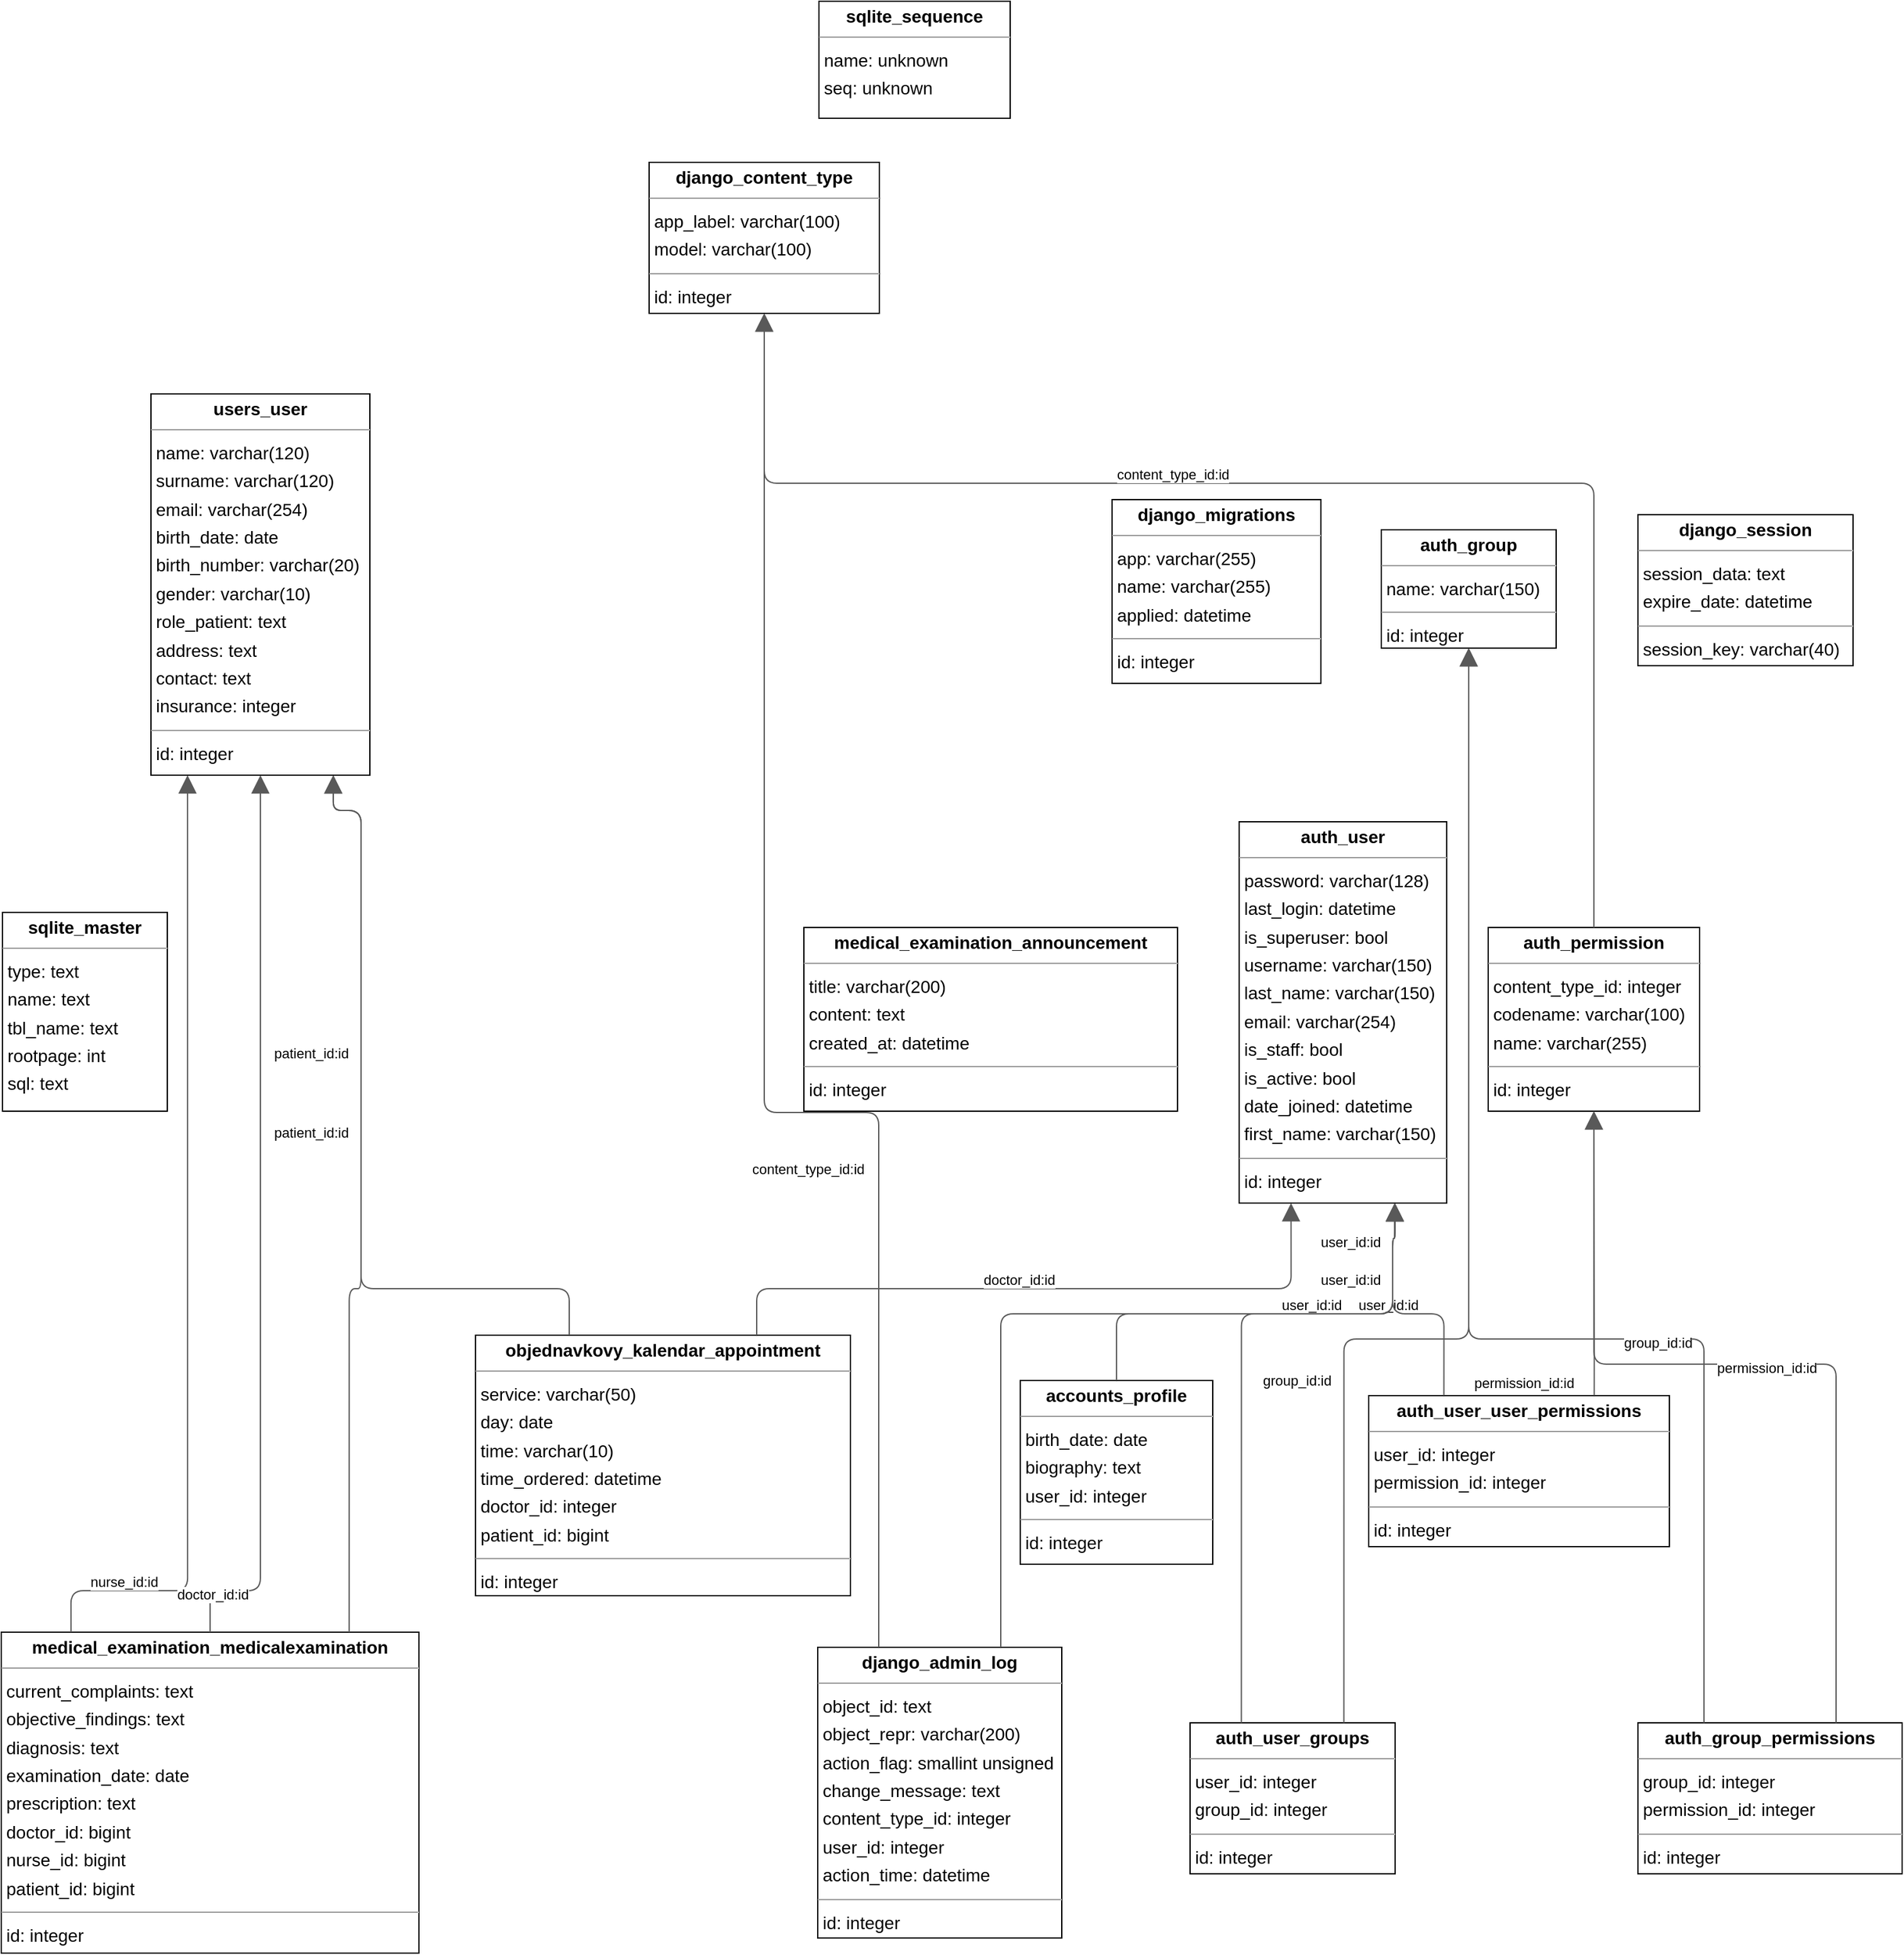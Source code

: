 <mxGraphModel dx="0" dy="0" grid="1" gridSize="10" guides="1" tooltips="1" connect="1" arrows="1" fold="1" page="0" pageScale="1" background="none" math="0" shadow="0">
  <root>
    <mxCell id="0" />
    <mxCell id="1" parent="0" />
    <mxCell id="node3" parent="1" vertex="1" value="&lt;p style=&quot;margin:0px;margin-top:4px;text-align:center;&quot;&gt;&lt;b&gt;accounts_profile&lt;/b&gt;&lt;/p&gt;&lt;hr size=&quot;1&quot;/&gt;&lt;p style=&quot;margin:0 0 0 4px;line-height:1.6;&quot;&gt; birth_date: date&lt;br/&gt; biography: text&lt;br/&gt; user_id: integer&lt;/p&gt;&lt;hr size=&quot;1&quot;/&gt;&lt;p style=&quot;margin:0 0 0 4px;line-height:1.6;&quot;&gt; id: integer&lt;/p&gt;" style="verticalAlign=top;align=left;overflow=fill;fontSize=14;fontFamily=Helvetica;html=1;rounded=0;shadow=0;comic=0;labelBackgroundColor=none;strokeWidth=1;">
      <mxGeometry x="644" y="944" width="153" height="146" as="geometry" />
    </mxCell>
    <mxCell id="node16" parent="1" vertex="1" value="&lt;p style=&quot;margin:0px;margin-top:4px;text-align:center;&quot;&gt;&lt;b&gt;auth_group&lt;/b&gt;&lt;/p&gt;&lt;hr size=&quot;1&quot;/&gt;&lt;p style=&quot;margin:0 0 0 4px;line-height:1.6;&quot;&gt; name: varchar(150)&lt;/p&gt;&lt;hr size=&quot;1&quot;/&gt;&lt;p style=&quot;margin:0 0 0 4px;line-height:1.6;&quot;&gt; id: integer&lt;/p&gt;" style="verticalAlign=top;align=left;overflow=fill;fontSize=14;fontFamily=Helvetica;html=1;rounded=0;shadow=0;comic=0;labelBackgroundColor=none;strokeWidth=1;">
      <mxGeometry x="931" y="268" width="139" height="94" as="geometry" />
    </mxCell>
    <mxCell id="node5" parent="1" vertex="1" value="&lt;p style=&quot;margin:0px;margin-top:4px;text-align:center;&quot;&gt;&lt;b&gt;auth_group_permissions&lt;/b&gt;&lt;/p&gt;&lt;hr size=&quot;1&quot;/&gt;&lt;p style=&quot;margin:0 0 0 4px;line-height:1.6;&quot;&gt; group_id: integer&lt;br/&gt; permission_id: integer&lt;/p&gt;&lt;hr size=&quot;1&quot;/&gt;&lt;p style=&quot;margin:0 0 0 4px;line-height:1.6;&quot;&gt; id: integer&lt;/p&gt;" style="verticalAlign=top;align=left;overflow=fill;fontSize=14;fontFamily=Helvetica;html=1;rounded=0;shadow=0;comic=0;labelBackgroundColor=none;strokeWidth=1;">
      <mxGeometry x="1135" y="1216" width="210" height="120" as="geometry" />
    </mxCell>
    <mxCell id="node8" parent="1" vertex="1" value="&lt;p style=&quot;margin:0px;margin-top:4px;text-align:center;&quot;&gt;&lt;b&gt;auth_permission&lt;/b&gt;&lt;/p&gt;&lt;hr size=&quot;1&quot;/&gt;&lt;p style=&quot;margin:0 0 0 4px;line-height:1.6;&quot;&gt; content_type_id: integer&lt;br/&gt; codename: varchar(100)&lt;br/&gt; name: varchar(255)&lt;/p&gt;&lt;hr size=&quot;1&quot;/&gt;&lt;p style=&quot;margin:0 0 0 4px;line-height:1.6;&quot;&gt; id: integer&lt;/p&gt;" style="verticalAlign=top;align=left;overflow=fill;fontSize=14;fontFamily=Helvetica;html=1;rounded=0;shadow=0;comic=0;labelBackgroundColor=none;strokeWidth=1;">
      <mxGeometry x="1016" y="584" width="168" height="146" as="geometry" />
    </mxCell>
    <mxCell id="node15" parent="1" vertex="1" value="&lt;p style=&quot;margin:0px;margin-top:4px;text-align:center;&quot;&gt;&lt;b&gt;auth_user&lt;/b&gt;&lt;/p&gt;&lt;hr size=&quot;1&quot;/&gt;&lt;p style=&quot;margin:0 0 0 4px;line-height:1.6;&quot;&gt; password: varchar(128)&lt;br/&gt; last_login: datetime&lt;br/&gt; is_superuser: bool&lt;br/&gt; username: varchar(150)&lt;br/&gt; last_name: varchar(150)&lt;br/&gt; email: varchar(254)&lt;br/&gt; is_staff: bool&lt;br/&gt; is_active: bool&lt;br/&gt; date_joined: datetime&lt;br/&gt; first_name: varchar(150)&lt;/p&gt;&lt;hr size=&quot;1&quot;/&gt;&lt;p style=&quot;margin:0 0 0 4px;line-height:1.6;&quot;&gt; id: integer&lt;/p&gt;" style="verticalAlign=top;align=left;overflow=fill;fontSize=14;fontFamily=Helvetica;html=1;rounded=0;shadow=0;comic=0;labelBackgroundColor=none;strokeWidth=1;">
      <mxGeometry x="818" y="500" width="165" height="303" as="geometry" />
    </mxCell>
    <mxCell id="node2" parent="1" vertex="1" value="&lt;p style=&quot;margin:0px;margin-top:4px;text-align:center;&quot;&gt;&lt;b&gt;auth_user_groups&lt;/b&gt;&lt;/p&gt;&lt;hr size=&quot;1&quot;/&gt;&lt;p style=&quot;margin:0 0 0 4px;line-height:1.6;&quot;&gt; user_id: integer&lt;br/&gt; group_id: integer&lt;/p&gt;&lt;hr size=&quot;1&quot;/&gt;&lt;p style=&quot;margin:0 0 0 4px;line-height:1.6;&quot;&gt; id: integer&lt;/p&gt;" style="verticalAlign=top;align=left;overflow=fill;fontSize=14;fontFamily=Helvetica;html=1;rounded=0;shadow=0;comic=0;labelBackgroundColor=none;strokeWidth=1;">
      <mxGeometry x="779" y="1216" width="163" height="120" as="geometry" />
    </mxCell>
    <mxCell id="node12" parent="1" vertex="1" value="&lt;p style=&quot;margin:0px;margin-top:4px;text-align:center;&quot;&gt;&lt;b&gt;auth_user_user_permissions&lt;/b&gt;&lt;/p&gt;&lt;hr size=&quot;1&quot;/&gt;&lt;p style=&quot;margin:0 0 0 4px;line-height:1.6;&quot;&gt; user_id: integer&lt;br/&gt; permission_id: integer&lt;/p&gt;&lt;hr size=&quot;1&quot;/&gt;&lt;p style=&quot;margin:0 0 0 4px;line-height:1.6;&quot;&gt; id: integer&lt;/p&gt;" style="verticalAlign=top;align=left;overflow=fill;fontSize=14;fontFamily=Helvetica;html=1;rounded=0;shadow=0;comic=0;labelBackgroundColor=none;strokeWidth=1;">
      <mxGeometry x="921" y="956" width="239" height="120" as="geometry" />
    </mxCell>
    <mxCell id="node0" parent="1" vertex="1" value="&lt;p style=&quot;margin:0px;margin-top:4px;text-align:center;&quot;&gt;&lt;b&gt;django_admin_log&lt;/b&gt;&lt;/p&gt;&lt;hr size=&quot;1&quot;/&gt;&lt;p style=&quot;margin:0 0 0 4px;line-height:1.6;&quot;&gt; object_id: text&lt;br/&gt; object_repr: varchar(200)&lt;br/&gt; action_flag: smallint unsigned&lt;br/&gt; change_message: text&lt;br/&gt; content_type_id: integer&lt;br/&gt; user_id: integer&lt;br/&gt; action_time: datetime&lt;/p&gt;&lt;hr size=&quot;1&quot;/&gt;&lt;p style=&quot;margin:0 0 0 4px;line-height:1.6;&quot;&gt; id: integer&lt;/p&gt;" style="verticalAlign=top;align=left;overflow=fill;fontSize=14;fontFamily=Helvetica;html=1;rounded=0;shadow=0;comic=0;labelBackgroundColor=none;strokeWidth=1;">
      <mxGeometry x="483" y="1156" width="194" height="231" as="geometry" />
    </mxCell>
    <mxCell id="node1" parent="1" vertex="1" value="&lt;p style=&quot;margin:0px;margin-top:4px;text-align:center;&quot;&gt;&lt;b&gt;django_content_type&lt;/b&gt;&lt;/p&gt;&lt;hr size=&quot;1&quot;/&gt;&lt;p style=&quot;margin:0 0 0 4px;line-height:1.6;&quot;&gt; app_label: varchar(100)&lt;br/&gt; model: varchar(100)&lt;/p&gt;&lt;hr size=&quot;1&quot;/&gt;&lt;p style=&quot;margin:0 0 0 4px;line-height:1.6;&quot;&gt; id: integer&lt;/p&gt;" style="verticalAlign=top;align=left;overflow=fill;fontSize=14;fontFamily=Helvetica;html=1;rounded=0;shadow=0;comic=0;labelBackgroundColor=none;strokeWidth=1;">
      <mxGeometry x="349" y="-24" width="183" height="120" as="geometry" />
    </mxCell>
    <mxCell id="node6" parent="1" vertex="1" value="&lt;p style=&quot;margin:0px;margin-top:4px;text-align:center;&quot;&gt;&lt;b&gt;django_migrations&lt;/b&gt;&lt;/p&gt;&lt;hr size=&quot;1&quot;/&gt;&lt;p style=&quot;margin:0 0 0 4px;line-height:1.6;&quot;&gt; app: varchar(255)&lt;br/&gt; name: varchar(255)&lt;br/&gt; applied: datetime&lt;/p&gt;&lt;hr size=&quot;1&quot;/&gt;&lt;p style=&quot;margin:0 0 0 4px;line-height:1.6;&quot;&gt; id: integer&lt;/p&gt;" style="verticalAlign=top;align=left;overflow=fill;fontSize=14;fontFamily=Helvetica;html=1;rounded=0;shadow=0;comic=0;labelBackgroundColor=none;strokeWidth=1;">
      <mxGeometry x="717" y="244" width="166" height="146" as="geometry" />
    </mxCell>
    <mxCell id="node4" parent="1" vertex="1" value="&lt;p style=&quot;margin:0px;margin-top:4px;text-align:center;&quot;&gt;&lt;b&gt;django_session&lt;/b&gt;&lt;/p&gt;&lt;hr size=&quot;1&quot;/&gt;&lt;p style=&quot;margin:0 0 0 4px;line-height:1.6;&quot;&gt; session_data: text&lt;br/&gt; expire_date: datetime&lt;/p&gt;&lt;hr size=&quot;1&quot;/&gt;&lt;p style=&quot;margin:0 0 0 4px;line-height:1.6;&quot;&gt; session_key: varchar(40)&lt;/p&gt;" style="verticalAlign=top;align=left;overflow=fill;fontSize=14;fontFamily=Helvetica;html=1;rounded=0;shadow=0;comic=0;labelBackgroundColor=none;strokeWidth=1;">
      <mxGeometry x="1135" y="256" width="171" height="120" as="geometry" />
    </mxCell>
    <mxCell id="node10" parent="1" vertex="1" value="&lt;p style=&quot;margin:0px;margin-top:4px;text-align:center;&quot;&gt;&lt;b&gt;medical_examination_announcement&lt;/b&gt;&lt;/p&gt;&lt;hr size=&quot;1&quot;/&gt;&lt;p style=&quot;margin:0 0 0 4px;line-height:1.6;&quot;&gt; title: varchar(200)&lt;br/&gt; content: text&lt;br/&gt; created_at: datetime&lt;/p&gt;&lt;hr size=&quot;1&quot;/&gt;&lt;p style=&quot;margin:0 0 0 4px;line-height:1.6;&quot;&gt; id: integer&lt;/p&gt;" style="verticalAlign=top;align=left;overflow=fill;fontSize=14;fontFamily=Helvetica;html=1;rounded=0;shadow=0;comic=0;labelBackgroundColor=none;strokeWidth=1;">
      <mxGeometry x="472" y="584" width="297" height="146" as="geometry" />
    </mxCell>
    <mxCell id="node7" parent="1" vertex="1" value="&lt;p style=&quot;margin:0px;margin-top:4px;text-align:center;&quot;&gt;&lt;b&gt;medical_examination_medicalexamination&lt;/b&gt;&lt;/p&gt;&lt;hr size=&quot;1&quot;/&gt;&lt;p style=&quot;margin:0 0 0 4px;line-height:1.6;&quot;&gt; current_complaints: text&lt;br/&gt; objective_findings: text&lt;br/&gt; diagnosis: text&lt;br/&gt; examination_date: date&lt;br/&gt; prescription: text&lt;br/&gt; doctor_id: bigint&lt;br/&gt; nurse_id: bigint&lt;br/&gt; patient_id: bigint&lt;/p&gt;&lt;hr size=&quot;1&quot;/&gt;&lt;p style=&quot;margin:0 0 0 4px;line-height:1.6;&quot;&gt; id: integer&lt;/p&gt;" style="verticalAlign=top;align=left;overflow=fill;fontSize=14;fontFamily=Helvetica;html=1;rounded=0;shadow=0;comic=0;labelBackgroundColor=none;strokeWidth=1;">
      <mxGeometry x="-166" y="1144" width="332" height="255" as="geometry" />
    </mxCell>
    <mxCell id="node9" parent="1" vertex="1" value="&lt;p style=&quot;margin:0px;margin-top:4px;text-align:center;&quot;&gt;&lt;b&gt;objednavkovy_kalendar_appointment&lt;/b&gt;&lt;/p&gt;&lt;hr size=&quot;1&quot;/&gt;&lt;p style=&quot;margin:0 0 0 4px;line-height:1.6;&quot;&gt; service: varchar(50)&lt;br/&gt; day: date&lt;br/&gt; time: varchar(10)&lt;br/&gt; time_ordered: datetime&lt;br/&gt; doctor_id: integer&lt;br/&gt; patient_id: bigint&lt;/p&gt;&lt;hr size=&quot;1&quot;/&gt;&lt;p style=&quot;margin:0 0 0 4px;line-height:1.6;&quot;&gt; id: integer&lt;/p&gt;" style="verticalAlign=top;align=left;overflow=fill;fontSize=14;fontFamily=Helvetica;html=1;rounded=0;shadow=0;comic=0;labelBackgroundColor=none;strokeWidth=1;">
      <mxGeometry x="211" y="908" width="298" height="207" as="geometry" />
    </mxCell>
    <mxCell id="node13" parent="1" vertex="1" value="&lt;p style=&quot;margin:0px;margin-top:4px;text-align:center;&quot;&gt;&lt;b&gt;sqlite_master&lt;/b&gt;&lt;/p&gt;&lt;hr size=&quot;1&quot;/&gt;&lt;p style=&quot;margin:0 0 0 4px;line-height:1.6;&quot;&gt; type: text&lt;br/&gt; name: text&lt;br/&gt; tbl_name: text&lt;br/&gt; rootpage: int&lt;br/&gt; sql: text&lt;/p&gt;" style="verticalAlign=top;align=left;overflow=fill;fontSize=14;fontFamily=Helvetica;html=1;rounded=0;shadow=0;comic=0;labelBackgroundColor=none;strokeWidth=1;">
      <mxGeometry x="-165" y="572" width="131" height="158" as="geometry" />
    </mxCell>
    <mxCell id="node11" parent="1" vertex="1" value="&lt;p style=&quot;margin:0px;margin-top:4px;text-align:center;&quot;&gt;&lt;b&gt;sqlite_sequence&lt;/b&gt;&lt;/p&gt;&lt;hr size=&quot;1&quot;/&gt;&lt;p style=&quot;margin:0 0 0 4px;line-height:1.6;&quot;&gt; name: unknown&lt;br/&gt; seq: unknown&lt;/p&gt;" style="verticalAlign=top;align=left;overflow=fill;fontSize=14;fontFamily=Helvetica;html=1;rounded=0;shadow=0;comic=0;labelBackgroundColor=none;strokeWidth=1;">
      <mxGeometry x="484" y="-152" width="152" height="93" as="geometry" />
    </mxCell>
    <mxCell id="node14" parent="1" vertex="1" value="&lt;p style=&quot;margin:0px;margin-top:4px;text-align:center;&quot;&gt;&lt;b&gt;users_user&lt;/b&gt;&lt;/p&gt;&lt;hr size=&quot;1&quot;/&gt;&lt;p style=&quot;margin:0 0 0 4px;line-height:1.6;&quot;&gt; name: varchar(120)&lt;br/&gt; surname: varchar(120)&lt;br/&gt; email: varchar(254)&lt;br/&gt; birth_date: date&lt;br/&gt; birth_number: varchar(20)&lt;br/&gt; gender: varchar(10)&lt;br/&gt; role_patient: text&lt;br/&gt; address: text&lt;br/&gt; contact: text&lt;br/&gt; insurance: integer&lt;/p&gt;&lt;hr size=&quot;1&quot;/&gt;&lt;p style=&quot;margin:0 0 0 4px;line-height:1.6;&quot;&gt; id: integer&lt;/p&gt;" style="verticalAlign=top;align=left;overflow=fill;fontSize=14;fontFamily=Helvetica;html=1;rounded=0;shadow=0;comic=0;labelBackgroundColor=none;strokeWidth=1;">
      <mxGeometry x="-47" y="160" width="174" height="303" as="geometry" />
    </mxCell>
    <mxCell id="edge8" edge="1" value="" parent="1" source="node3" target="node15" style="html=1;rounded=1;edgeStyle=orthogonalEdgeStyle;dashed=0;startArrow=none;endArrow=block;endSize=12;strokeColor=#595959;exitX=0.500;exitY=0.000;exitDx=0;exitDy=0;entryX=0.750;entryY=1.000;entryDx=0;entryDy=0;">
      <mxGeometry width="50" height="50" relative="1" as="geometry">
        <Array as="points">
          <mxPoint x="720" y="891" />
          <mxPoint x="940" y="891" />
          <mxPoint x="940" y="831" />
          <mxPoint x="941" y="831" />
        </Array>
      </mxGeometry>
    </mxCell>
    <mxCell id="label50" parent="edge8" vertex="1" connectable="0" value="user_id:id" style="edgeLabel;resizable=0;html=1;align=left;verticalAlign=top;strokeColor=default;">
      <mxGeometry x="911" y="871" as="geometry" />
    </mxCell>
    <mxCell id="edge3" edge="1" value="" parent="1" source="node5" target="node16" style="html=1;rounded=1;edgeStyle=orthogonalEdgeStyle;dashed=0;startArrow=none;endArrow=block;endSize=12;strokeColor=#595959;exitX=0.250;exitY=0.000;exitDx=0;exitDy=0;entryX=0.500;entryY=1.000;entryDx=0;entryDy=0;">
      <mxGeometry width="50" height="50" relative="1" as="geometry">
        <Array as="points">
          <mxPoint x="1188" y="911" />
          <mxPoint x="1000" y="911" />
        </Array>
      </mxGeometry>
    </mxCell>
    <mxCell id="label20" parent="edge3" vertex="1" connectable="0" value="group_id:id" style="edgeLabel;resizable=0;html=1;align=left;verticalAlign=top;strokeColor=default;">
      <mxGeometry x="1122" y="901" as="geometry" />
    </mxCell>
    <mxCell id="edge13" edge="1" value="" parent="1" source="node5" target="node8" style="html=1;rounded=1;edgeStyle=orthogonalEdgeStyle;dashed=0;startArrow=none;endArrow=block;endSize=12;strokeColor=#595959;exitX=0.750;exitY=0.000;exitDx=0;exitDy=0;entryX=0.500;entryY=1.000;entryDx=0;entryDy=0;">
      <mxGeometry width="50" height="50" relative="1" as="geometry">
        <Array as="points">
          <mxPoint x="1293" y="931" />
          <mxPoint x="1100" y="931" />
        </Array>
      </mxGeometry>
    </mxCell>
    <mxCell id="label80" parent="edge13" vertex="1" connectable="0" value="permission_id:id" style="edgeLabel;resizable=0;html=1;align=left;verticalAlign=top;strokeColor=default;">
      <mxGeometry x="1196" y="921" as="geometry" />
    </mxCell>
    <mxCell id="edge10" edge="1" value="" parent="1" source="node8" target="node1" style="html=1;rounded=1;edgeStyle=orthogonalEdgeStyle;dashed=0;startArrow=none;endArrow=block;endSize=12;strokeColor=#595959;exitX=0.500;exitY=0.000;exitDx=0;exitDy=0;entryX=0.500;entryY=1.000;entryDx=0;entryDy=0;">
      <mxGeometry width="50" height="50" relative="1" as="geometry">
        <Array as="points">
          <mxPoint x="1100" y="231" />
          <mxPoint x="440" y="231" />
        </Array>
      </mxGeometry>
    </mxCell>
    <mxCell id="label62" parent="edge10" vertex="1" connectable="0" value="content_type_id:id" style="edgeLabel;resizable=0;html=1;align=left;verticalAlign=top;strokeColor=default;">
      <mxGeometry x="719" y="211" as="geometry" />
    </mxCell>
    <mxCell id="edge11" edge="1" value="" parent="1" source="node2" target="node16" style="html=1;rounded=1;edgeStyle=orthogonalEdgeStyle;dashed=0;startArrow=none;endArrow=block;endSize=12;strokeColor=#595959;exitX=0.750;exitY=0.000;exitDx=0;exitDy=0;entryX=0.500;entryY=1.000;entryDx=0;entryDy=0;">
      <mxGeometry width="50" height="50" relative="1" as="geometry">
        <Array as="points">
          <mxPoint x="901" y="911" />
          <mxPoint x="1000" y="911" />
        </Array>
      </mxGeometry>
    </mxCell>
    <mxCell id="label68" parent="edge11" vertex="1" connectable="0" value="group_id:id" style="edgeLabel;resizable=0;html=1;align=left;verticalAlign=top;strokeColor=default;">
      <mxGeometry x="835" y="931" as="geometry" />
    </mxCell>
    <mxCell id="edge6" edge="1" value="" parent="1" source="node2" target="node15" style="html=1;rounded=1;edgeStyle=orthogonalEdgeStyle;dashed=0;startArrow=none;endArrow=block;endSize=12;strokeColor=#595959;exitX=0.250;exitY=0.000;exitDx=0;exitDy=0;entryX=0.750;entryY=1.000;entryDx=0;entryDy=0;">
      <mxGeometry width="50" height="50" relative="1" as="geometry">
        <Array as="points">
          <mxPoint x="819" y="891" />
          <mxPoint x="940" y="891" />
          <mxPoint x="940" y="831" />
          <mxPoint x="941" y="831" />
        </Array>
      </mxGeometry>
    </mxCell>
    <mxCell id="label38" parent="edge6" vertex="1" connectable="0" value="user_id:id" style="edgeLabel;resizable=0;html=1;align=left;verticalAlign=top;strokeColor=default;">
      <mxGeometry x="850" y="871" as="geometry" />
    </mxCell>
    <mxCell id="edge7" edge="1" value="" parent="1" source="node12" target="node8" style="html=1;rounded=1;edgeStyle=orthogonalEdgeStyle;dashed=0;startArrow=none;endArrow=block;endSize=12;strokeColor=#595959;exitX=0.750;exitY=0.000;exitDx=0;exitDy=0;entryX=0.500;entryY=1.000;entryDx=0;entryDy=0;">
      <mxGeometry width="50" height="50" relative="1" as="geometry">
        <Array as="points">
          <mxPoint x="1100" y="931" />
          <mxPoint x="1100" y="931" />
        </Array>
      </mxGeometry>
    </mxCell>
    <mxCell id="label44" parent="edge7" vertex="1" connectable="0" value="permission_id:id" style="edgeLabel;resizable=0;html=1;align=left;verticalAlign=top;strokeColor=default;">
      <mxGeometry x="1003" y="933" as="geometry" />
    </mxCell>
    <mxCell id="edge1" edge="1" value="" parent="1" source="node12" target="node15" style="html=1;rounded=1;edgeStyle=orthogonalEdgeStyle;dashed=0;startArrow=none;endArrow=block;endSize=12;strokeColor=#595959;exitX=0.250;exitY=0.000;exitDx=0;exitDy=0;entryX=0.750;entryY=1.000;entryDx=0;entryDy=0;">
      <mxGeometry width="50" height="50" relative="1" as="geometry">
        <Array as="points">
          <mxPoint x="980" y="891" />
          <mxPoint x="940" y="891" />
          <mxPoint x="940" y="831" />
          <mxPoint x="941" y="831" />
        </Array>
      </mxGeometry>
    </mxCell>
    <mxCell id="label8" parent="edge1" vertex="1" connectable="0" value="user_id:id" style="edgeLabel;resizable=0;html=1;align=left;verticalAlign=top;strokeColor=default;">
      <mxGeometry x="881" y="851" as="geometry" />
    </mxCell>
    <mxCell id="edge0" edge="1" value="" parent="1" source="node0" target="node15" style="html=1;rounded=1;edgeStyle=orthogonalEdgeStyle;dashed=0;startArrow=none;endArrow=block;endSize=12;strokeColor=#595959;exitX=0.750;exitY=0.000;exitDx=0;exitDy=0;entryX=0.750;entryY=1.000;entryDx=0;entryDy=0;">
      <mxGeometry width="50" height="50" relative="1" as="geometry">
        <Array as="points">
          <mxPoint x="629" y="891" />
          <mxPoint x="940" y="891" />
          <mxPoint x="940" y="831" />
          <mxPoint x="941" y="831" />
        </Array>
      </mxGeometry>
    </mxCell>
    <mxCell id="label2" parent="edge0" vertex="1" connectable="0" value="user_id:id" style="edgeLabel;resizable=0;html=1;align=left;verticalAlign=top;strokeColor=default;">
      <mxGeometry x="881" y="821" as="geometry" />
    </mxCell>
    <mxCell id="edge4" edge="1" value="" parent="1" source="node0" target="node1" style="html=1;rounded=1;edgeStyle=orthogonalEdgeStyle;dashed=0;startArrow=none;endArrow=block;endSize=12;strokeColor=#595959;exitX=0.250;exitY=0.000;exitDx=0;exitDy=0;entryX=0.500;entryY=1.000;entryDx=0;entryDy=0;">
      <mxGeometry width="50" height="50" relative="1" as="geometry">
        <Array as="points">
          <mxPoint x="532" y="731" />
          <mxPoint x="440" y="731" />
        </Array>
      </mxGeometry>
    </mxCell>
    <mxCell id="label26" parent="edge4" vertex="1" connectable="0" value="content_type_id:id" style="edgeLabel;resizable=0;html=1;align=left;verticalAlign=top;strokeColor=default;">
      <mxGeometry x="429" y="763" as="geometry" />
    </mxCell>
    <mxCell id="edge2" edge="1" value="" parent="1" source="node7" target="node14" style="html=1;rounded=1;edgeStyle=orthogonalEdgeStyle;dashed=0;startArrow=none;endArrow=block;endSize=12;strokeColor=#595959;exitX=0.167;exitY=0.000;exitDx=0;exitDy=0;entryX=0.167;entryY=1.000;entryDx=0;entryDy=0;">
      <mxGeometry width="50" height="50" relative="1" as="geometry">
        <Array as="points">
          <mxPoint x="-111" y="1111" />
          <mxPoint x="-18" y="1111" />
        </Array>
      </mxGeometry>
    </mxCell>
    <mxCell id="label14" parent="edge2" vertex="1" connectable="0" value="nurse_id:id" style="edgeLabel;resizable=0;html=1;align=left;verticalAlign=top;strokeColor=default;">
      <mxGeometry x="-97" y="1091" as="geometry" />
    </mxCell>
    <mxCell id="edge5" edge="1" value="" parent="1" source="node7" target="node14" style="html=1;rounded=1;edgeStyle=orthogonalEdgeStyle;dashed=0;startArrow=none;endArrow=block;endSize=12;strokeColor=#595959;exitX=0.833;exitY=0.000;exitDx=0;exitDy=0;entryX=0.833;entryY=1.000;entryDx=0;entryDy=0;">
      <mxGeometry width="50" height="50" relative="1" as="geometry">
        <Array as="points">
          <mxPoint x="111" y="871" />
          <mxPoint x="120" y="871" />
          <mxPoint x="120" y="491" />
          <mxPoint x="98" y="491" />
        </Array>
      </mxGeometry>
    </mxCell>
    <mxCell id="label32" parent="edge5" vertex="1" connectable="0" value="patient_id:id" style="edgeLabel;resizable=0;html=1;align=left;verticalAlign=top;strokeColor=default;">
      <mxGeometry x="49" y="671" as="geometry" />
    </mxCell>
    <mxCell id="edge9" edge="1" value="" parent="1" source="node7" target="node14" style="html=1;rounded=1;edgeStyle=orthogonalEdgeStyle;dashed=0;startArrow=none;endArrow=block;endSize=12;strokeColor=#595959;exitX=0.500;exitY=0.000;exitDx=0;exitDy=0;entryX=0.500;entryY=1.000;entryDx=0;entryDy=0;">
      <mxGeometry width="50" height="50" relative="1" as="geometry">
        <Array as="points">
          <mxPoint x="0" y="1111" />
          <mxPoint x="40" y="1111" />
        </Array>
      </mxGeometry>
    </mxCell>
    <mxCell id="label56" parent="edge9" vertex="1" connectable="0" value="doctor_id:id" style="edgeLabel;resizable=0;html=1;align=left;verticalAlign=top;strokeColor=default;">
      <mxGeometry x="-28" y="1101" as="geometry" />
    </mxCell>
    <mxCell id="edge14" edge="1" value="" parent="1" source="node9" target="node15" style="html=1;rounded=1;edgeStyle=orthogonalEdgeStyle;dashed=0;startArrow=none;endArrow=block;endSize=12;strokeColor=#595959;exitX=0.750;exitY=0.000;exitDx=0;exitDy=0;entryX=0.250;entryY=1.000;entryDx=0;entryDy=0;">
      <mxGeometry width="50" height="50" relative="1" as="geometry">
        <Array as="points">
          <mxPoint x="435" y="871" />
          <mxPoint x="859" y="871" />
        </Array>
      </mxGeometry>
    </mxCell>
    <mxCell id="label86" parent="edge14" vertex="1" connectable="0" value="doctor_id:id" style="edgeLabel;resizable=0;html=1;align=left;verticalAlign=top;strokeColor=default;">
      <mxGeometry x="613" y="851" as="geometry" />
    </mxCell>
    <mxCell id="edge12" edge="1" value="" parent="1" source="node9" target="node14" style="html=1;rounded=1;edgeStyle=orthogonalEdgeStyle;dashed=0;startArrow=none;endArrow=block;endSize=12;strokeColor=#595959;exitX=0.250;exitY=0.000;exitDx=0;exitDy=0;entryX=0.833;entryY=1.000;entryDx=0;entryDy=0;">
      <mxGeometry width="50" height="50" relative="1" as="geometry">
        <Array as="points">
          <mxPoint x="286" y="871" />
          <mxPoint x="120" y="871" />
          <mxPoint x="120" y="491" />
          <mxPoint x="98" y="491" />
        </Array>
      </mxGeometry>
    </mxCell>
    <mxCell id="label74" parent="edge12" vertex="1" connectable="0" value="patient_id:id" style="edgeLabel;resizable=0;html=1;align=left;verticalAlign=top;strokeColor=default;">
      <mxGeometry x="49" y="734" as="geometry" />
    </mxCell>
  </root>
</mxGraphModel>